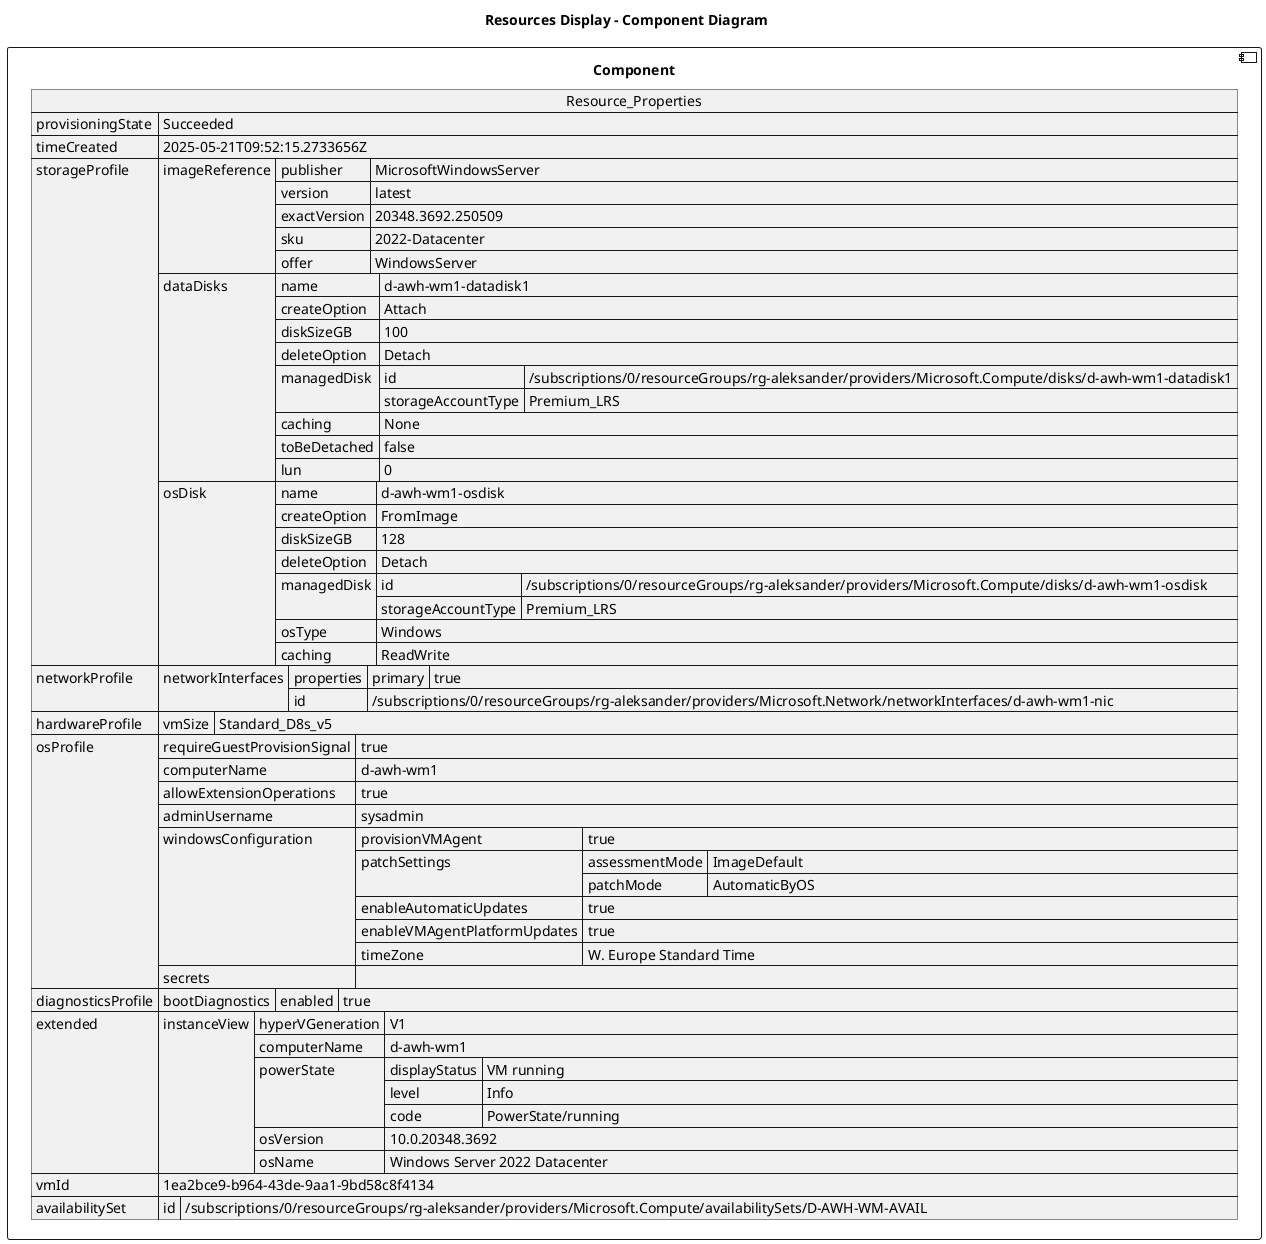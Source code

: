 @startuml

title Resources Display - Component Diagram

component Component {

json  Resource_Properties {
  "provisioningState": "Succeeded",
  "timeCreated": "2025-05-21T09:52:15.2733656Z",
  "storageProfile": {
    "imageReference": {
      "publisher": "MicrosoftWindowsServer",
      "version": "latest",
      "exactVersion": "20348.3692.250509",
      "sku": "2022-Datacenter",
      "offer": "WindowsServer"
    },
    "dataDisks": [
      {
        "name": "d-awh-wm1-datadisk1",
        "createOption": "Attach",
        "diskSizeGB": 100,
        "deleteOption": "Detach",
        "managedDisk": {
          "id": "/subscriptions/0/resourceGroups/rg-aleksander/providers/Microsoft.Compute/disks/d-awh-wm1-datadisk1",
          "storageAccountType": "Premium_LRS"
        },
        "caching": "None",
        "toBeDetached": false,
        "lun": 0
      }
    ],
    "osDisk": {
      "name": "d-awh-wm1-osdisk",
      "createOption": "FromImage",
      "diskSizeGB": 128,
      "deleteOption": "Detach",
      "managedDisk": {
        "id": "/subscriptions/0/resourceGroups/rg-aleksander/providers/Microsoft.Compute/disks/d-awh-wm1-osdisk",
        "storageAccountType": "Premium_LRS"
      },
      "osType": "Windows",
      "caching": "ReadWrite"
    }
  },
  "networkProfile": {
    "networkInterfaces": [
      {
        "properties": {
          "primary": true
        },
        "id": "/subscriptions/0/resourceGroups/rg-aleksander/providers/Microsoft.Network/networkInterfaces/d-awh-wm1-nic"
      }
    ]
  },
  "hardwareProfile": {
    "vmSize": "Standard_D8s_v5"
  },
  "osProfile": {
    "requireGuestProvisionSignal": true,
    "computerName": "d-awh-wm1",
    "allowExtensionOperations": true,
    "adminUsername": "sysadmin",
    "windowsConfiguration": {
      "provisionVMAgent": true,
      "patchSettings": {
        "assessmentMode": "ImageDefault",
        "patchMode": "AutomaticByOS"
      },
      "enableAutomaticUpdates": true,
      "enableVMAgentPlatformUpdates": true,
      "timeZone": "W. Europe Standard Time"
    },
    "secrets": []
  },
  "diagnosticsProfile": {
    "bootDiagnostics": {
      "enabled": true
    }
  },
  "extended": {
    "instanceView": {
      "hyperVGeneration": "V1",
      "computerName": "d-awh-wm1",
      "powerState": {
        "displayStatus": "VM running",
        "level": "Info",
        "code": "PowerState/running"
      },
      "osVersion": "10.0.20348.3692",
      "osName": "Windows Server 2022 Datacenter"
    }
  },
  "vmId": "1ea2bce9-b964-43de-9aa1-9bd58c8f4134",
  "availabilitySet": {
    "id": "/subscriptions/0/resourceGroups/rg-aleksander/providers/Microsoft.Compute/availabilitySets/D-AWH-WM-AVAIL"
  }
}
}
@enduml
